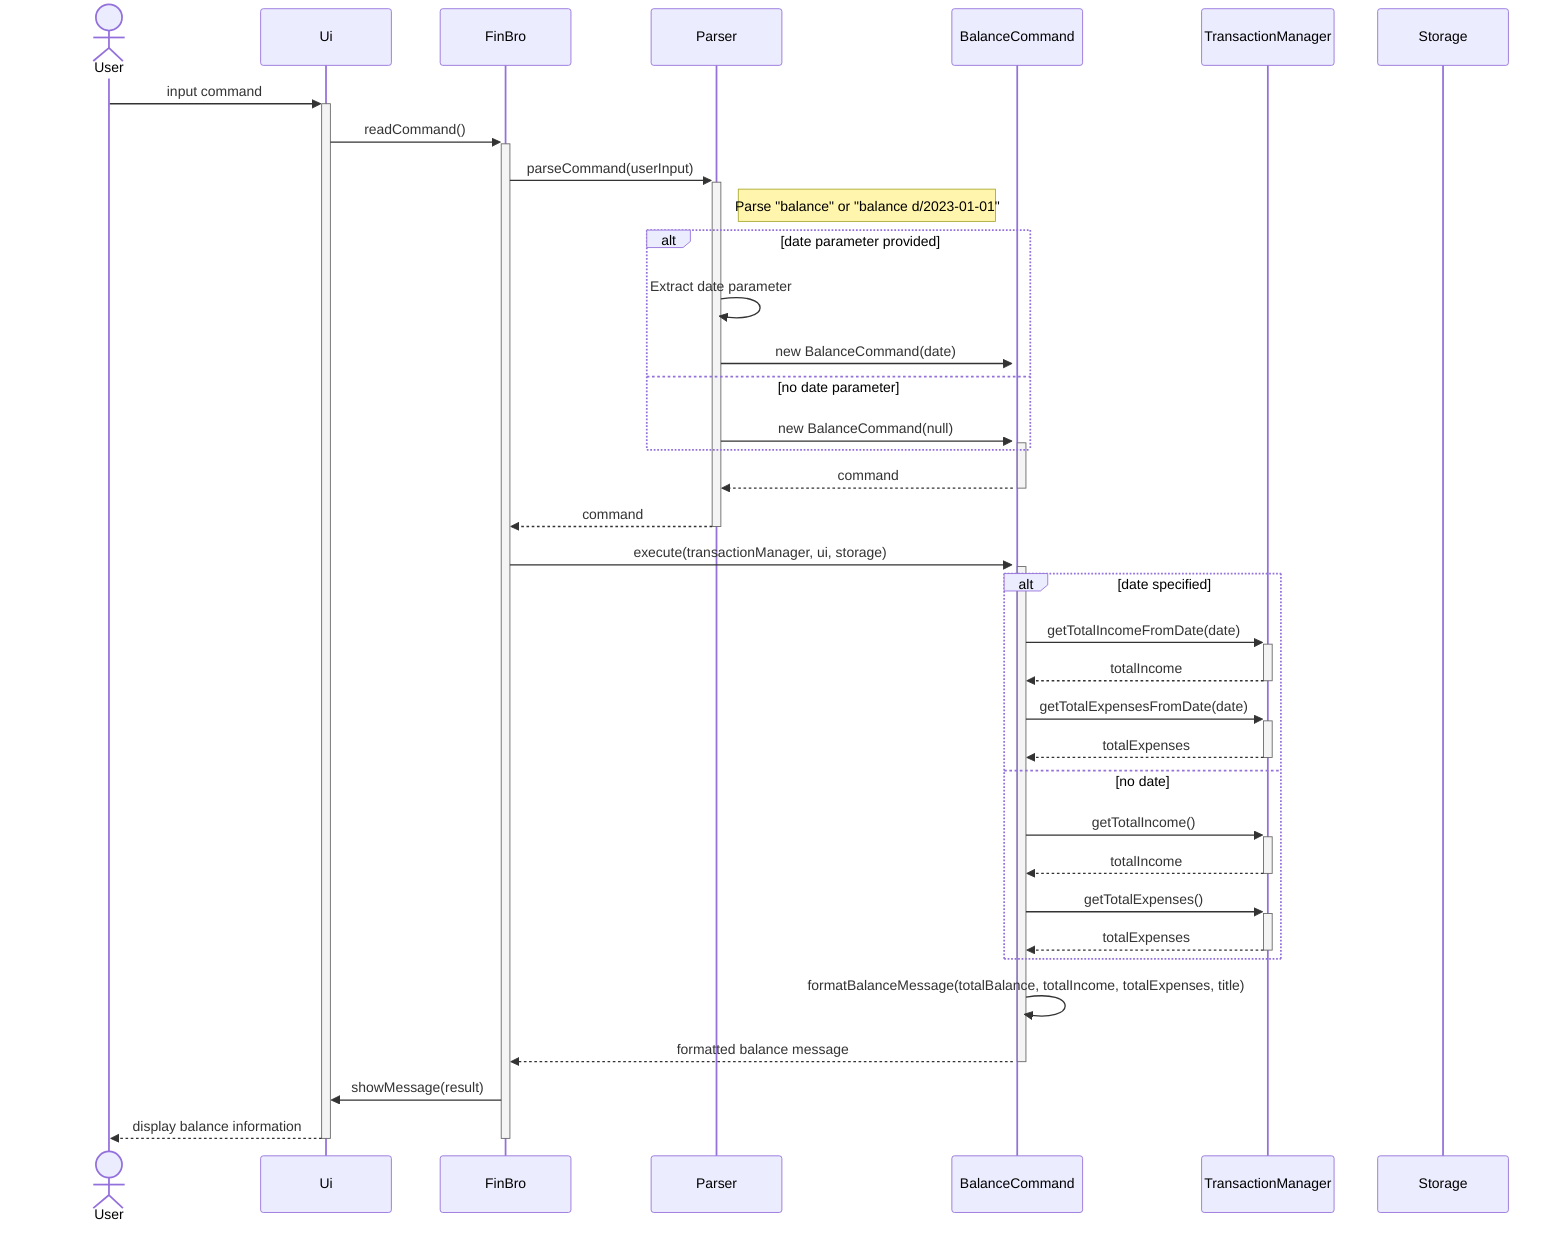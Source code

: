 sequenceDiagram
    actor User as User
    participant UI as Ui
    participant FinBro as FinBro
    participant Parser as Parser
    participant BalanceCommand as BalanceCommand
    participant TransactionMgr as TransactionManager
    participant Storage as Storage

    User->>+UI: input command
    UI->>+FinBro: readCommand()
    FinBro->>+Parser: parseCommand(userInput)

    Note right of Parser: Parse "balance" or "balance d/2023-01-01"

    alt date parameter provided
        Parser->>Parser: Extract date parameter
        Parser->>+BalanceCommand: new BalanceCommand(date)
    else no date parameter
        Parser->>+BalanceCommand: new BalanceCommand(null)
    end

    BalanceCommand-->>-Parser: command
    Parser-->>-FinBro: command

    FinBro->>+BalanceCommand: execute(transactionManager, ui, storage)

    alt date specified
        BalanceCommand->>+TransactionMgr: getTotalIncomeFromDate(date)
        TransactionMgr-->>-BalanceCommand: totalIncome

        BalanceCommand->>+TransactionMgr: getTotalExpensesFromDate(date)
        TransactionMgr-->>-BalanceCommand: totalExpenses
    else no date
        BalanceCommand->>+TransactionMgr: getTotalIncome()
        TransactionMgr-->>-BalanceCommand: totalIncome

        BalanceCommand->>+TransactionMgr: getTotalExpenses()
        TransactionMgr-->>-BalanceCommand: totalExpenses
    end

    BalanceCommand->>BalanceCommand: formatBalanceMessage(totalBalance, totalIncome, totalExpenses, title)
    BalanceCommand-->>-FinBro: formatted balance message

    FinBro->>UI: showMessage(result)
    UI-->>-User: display balance information
    deactivate FinBro